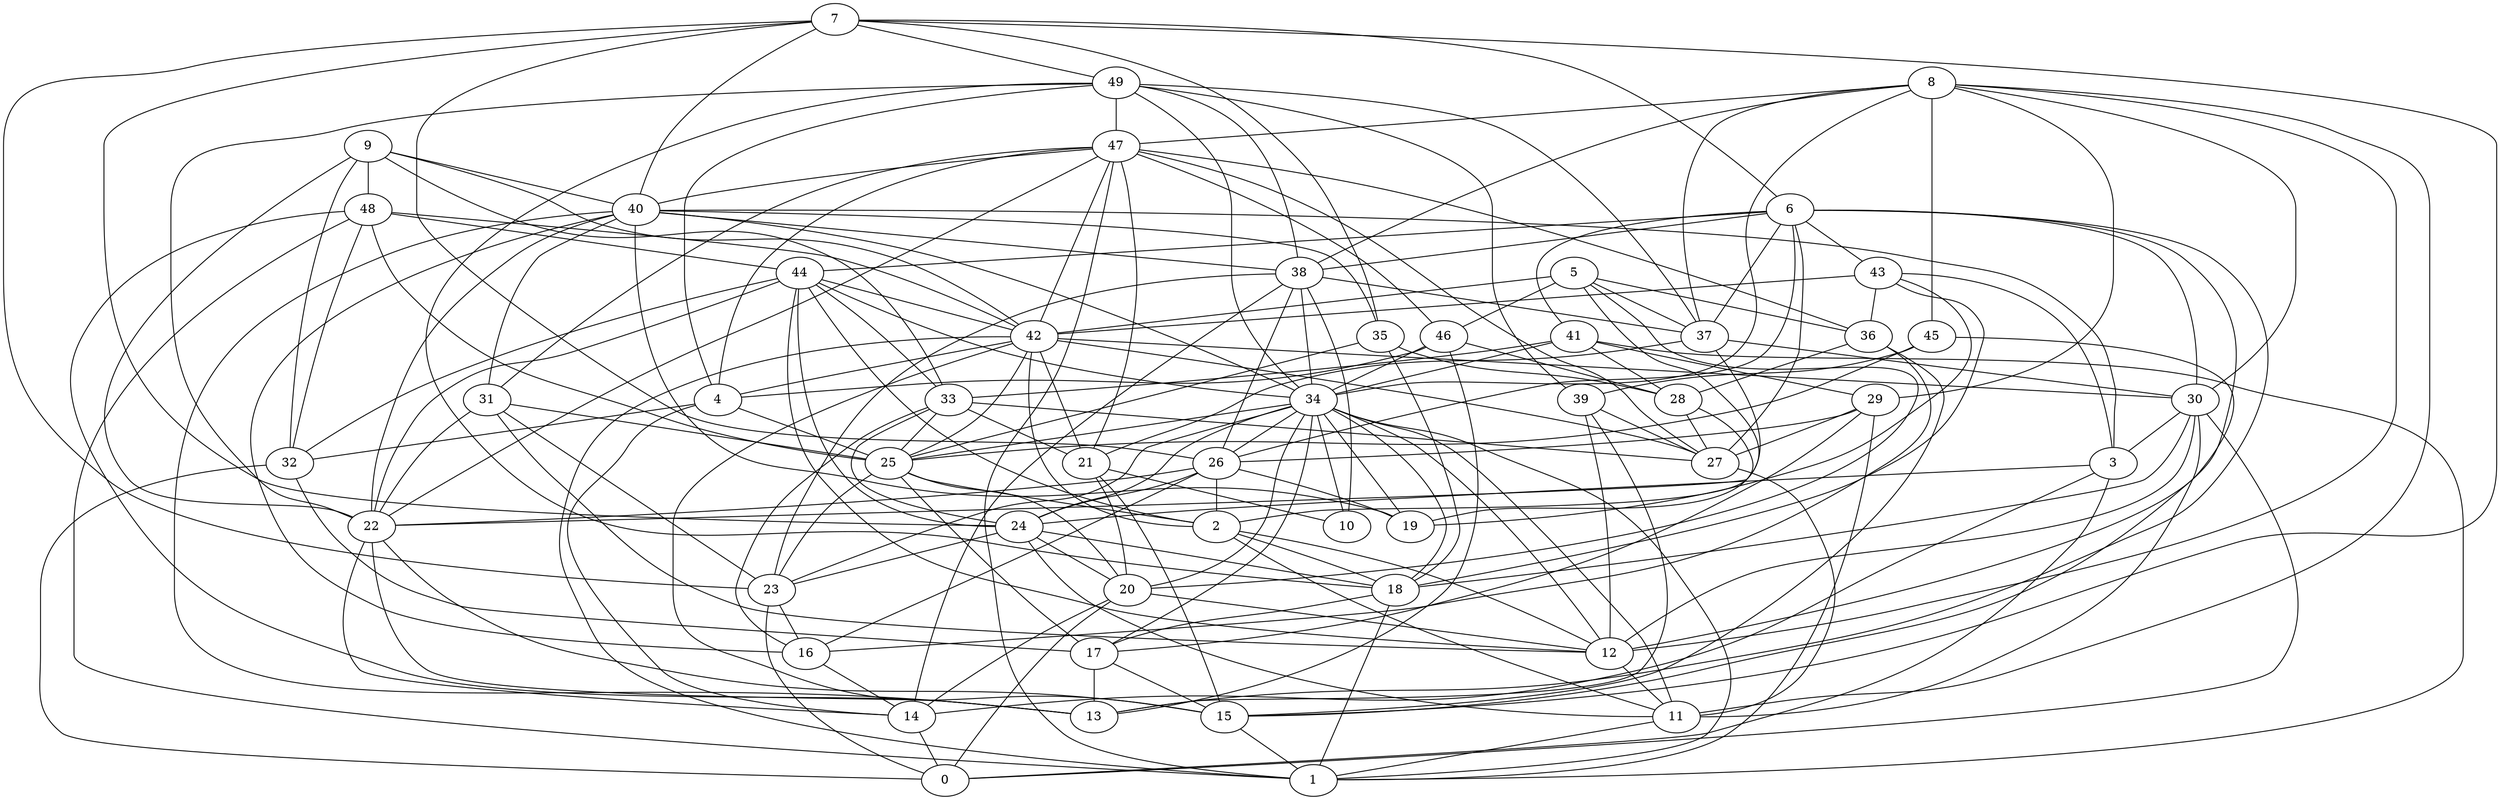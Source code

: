 digraph GG_graph {

subgraph G_graph {
edge [color = black]
"9" -> "32" [dir = none]
"9" -> "22" [dir = none]
"9" -> "33" [dir = none]
"9" -> "42" [dir = none]
"31" -> "23" [dir = none]
"31" -> "25" [dir = none]
"31" -> "12" [dir = none]
"4" -> "25" [dir = none]
"4" -> "32" [dir = none]
"4" -> "14" [dir = none]
"26" -> "16" [dir = none]
"26" -> "19" [dir = none]
"26" -> "2" [dir = none]
"5" -> "37" [dir = none]
"5" -> "20" [dir = none]
"5" -> "2" [dir = none]
"46" -> "28" [dir = none]
"46" -> "34" [dir = none]
"46" -> "4" [dir = none]
"46" -> "13" [dir = none]
"23" -> "16" [dir = none]
"21" -> "20" [dir = none]
"21" -> "10" [dir = none]
"21" -> "15" [dir = none]
"22" -> "15" [dir = none]
"22" -> "14" [dir = none]
"16" -> "14" [dir = none]
"47" -> "40" [dir = none]
"47" -> "46" [dir = none]
"47" -> "1" [dir = none]
"47" -> "36" [dir = none]
"47" -> "22" [dir = none]
"47" -> "21" [dir = none]
"47" -> "31" [dir = none]
"48" -> "25" [dir = none]
"48" -> "13" [dir = none]
"48" -> "42" [dir = none]
"48" -> "1" [dir = none]
"48" -> "32" [dir = none]
"35" -> "18" [dir = none]
"35" -> "28" [dir = none]
"27" -> "11" [dir = none]
"7" -> "24" [dir = none]
"7" -> "6" [dir = none]
"7" -> "15" [dir = none]
"7" -> "49" [dir = none]
"7" -> "35" [dir = none]
"7" -> "26" [dir = none]
"41" -> "28" [dir = none]
"41" -> "33" [dir = none]
"41" -> "34" [dir = none]
"41" -> "1" [dir = none]
"28" -> "27" [dir = none]
"28" -> "19" [dir = none]
"18" -> "17" [dir = none]
"18" -> "1" [dir = none]
"36" -> "15" [dir = none]
"29" -> "27" [dir = none]
"29" -> "17" [dir = none]
"29" -> "1" [dir = none]
"17" -> "13" [dir = none]
"40" -> "31" [dir = none]
"40" -> "22" [dir = none]
"40" -> "13" [dir = none]
"40" -> "38" [dir = none]
"40" -> "34" [dir = none]
"40" -> "19" [dir = none]
"40" -> "16" [dir = none]
"40" -> "3" [dir = none]
"14" -> "0" [dir = none]
"34" -> "23" [dir = none]
"34" -> "19" [dir = none]
"34" -> "24" [dir = none]
"34" -> "1" [dir = none]
"34" -> "18" [dir = none]
"34" -> "10" [dir = none]
"34" -> "25" [dir = none]
"34" -> "17" [dir = none]
"20" -> "0" [dir = none]
"20" -> "12" [dir = none]
"33" -> "25" [dir = none]
"33" -> "21" [dir = none]
"33" -> "24" [dir = none]
"24" -> "11" [dir = none]
"24" -> "20" [dir = none]
"43" -> "36" [dir = none]
"43" -> "42" [dir = none]
"43" -> "3" [dir = none]
"43" -> "18" [dir = none]
"43" -> "19" [dir = none]
"25" -> "23" [dir = none]
"2" -> "12" [dir = none]
"2" -> "11" [dir = none]
"2" -> "18" [dir = none]
"42" -> "25" [dir = none]
"42" -> "1" [dir = none]
"42" -> "15" [dir = none]
"42" -> "21" [dir = none]
"42" -> "2" [dir = none]
"42" -> "4" [dir = none]
"42" -> "27" [dir = none]
"42" -> "30" [dir = none]
"49" -> "18" [dir = none]
"49" -> "38" [dir = none]
"49" -> "47" [dir = none]
"49" -> "4" [dir = none]
"49" -> "37" [dir = none]
"49" -> "34" [dir = none]
"49" -> "39" [dir = none]
"11" -> "1" [dir = none]
"39" -> "27" [dir = none]
"39" -> "13" [dir = none]
"3" -> "0" [dir = none]
"3" -> "14" [dir = none]
"6" -> "12" [dir = none]
"6" -> "13" [dir = none]
"6" -> "41" [dir = none]
"6" -> "43" [dir = none]
"6" -> "27" [dir = none]
"6" -> "26" [dir = none]
"6" -> "37" [dir = none]
"30" -> "0" [dir = none]
"30" -> "3" [dir = none]
"30" -> "18" [dir = none]
"30" -> "12" [dir = none]
"45" -> "15" [dir = none]
"45" -> "25" [dir = none]
"45" -> "39" [dir = none]
"44" -> "24" [dir = none]
"44" -> "42" [dir = none]
"44" -> "34" [dir = none]
"44" -> "33" [dir = none]
"44" -> "2" [dir = none]
"44" -> "22" [dir = none]
"12" -> "11" [dir = none]
"38" -> "26" [dir = none]
"38" -> "10" [dir = none]
"38" -> "37" [dir = none]
"38" -> "34" [dir = none]
"8" -> "45" [dir = none]
"8" -> "29" [dir = none]
"8" -> "47" [dir = none]
"8" -> "30" [dir = none]
"8" -> "34" [dir = none]
"8" -> "38" [dir = none]
"37" -> "21" [dir = none]
"37" -> "22" [dir = none]
"49" -> "22" [dir = none]
"34" -> "12" [dir = none]
"9" -> "40" [dir = none]
"15" -> "1" [dir = none]
"17" -> "15" [dir = none]
"47" -> "4" [dir = none]
"8" -> "37" [dir = none]
"8" -> "12" [dir = none]
"25" -> "20" [dir = none]
"41" -> "29" [dir = none]
"20" -> "14" [dir = none]
"37" -> "30" [dir = none]
"36" -> "16" [dir = none]
"47" -> "27" [dir = none]
"39" -> "12" [dir = none]
"44" -> "12" [dir = none]
"5" -> "46" [dir = none]
"6" -> "30" [dir = none]
"32" -> "0" [dir = none]
"25" -> "2" [dir = none]
"34" -> "20" [dir = none]
"44" -> "32" [dir = none]
"3" -> "24" [dir = none]
"5" -> "42" [dir = none]
"34" -> "11" [dir = none]
"24" -> "23" [dir = none]
"34" -> "26" [dir = none]
"47" -> "42" [dir = none]
"6" -> "38" [dir = none]
"8" -> "11" [dir = none]
"29" -> "26" [dir = none]
"32" -> "17" [dir = none]
"30" -> "11" [dir = none]
"48" -> "44" [dir = none]
"23" -> "0" [dir = none]
"5" -> "36" [dir = none]
"38" -> "14" [dir = none]
"40" -> "35" [dir = none]
"26" -> "24" [dir = none]
"7" -> "40" [dir = none]
"24" -> "18" [dir = none]
"31" -> "22" [dir = none]
"36" -> "28" [dir = none]
"9" -> "48" [dir = none]
"35" -> "25" [dir = none]
"26" -> "22" [dir = none]
"38" -> "23" [dir = none]
"33" -> "16" [dir = none]
"33" -> "27" [dir = none]
"22" -> "13" [dir = none]
"7" -> "23" [dir = none]
"25" -> "17" [dir = none]
"6" -> "44" [dir = none]
}

}
